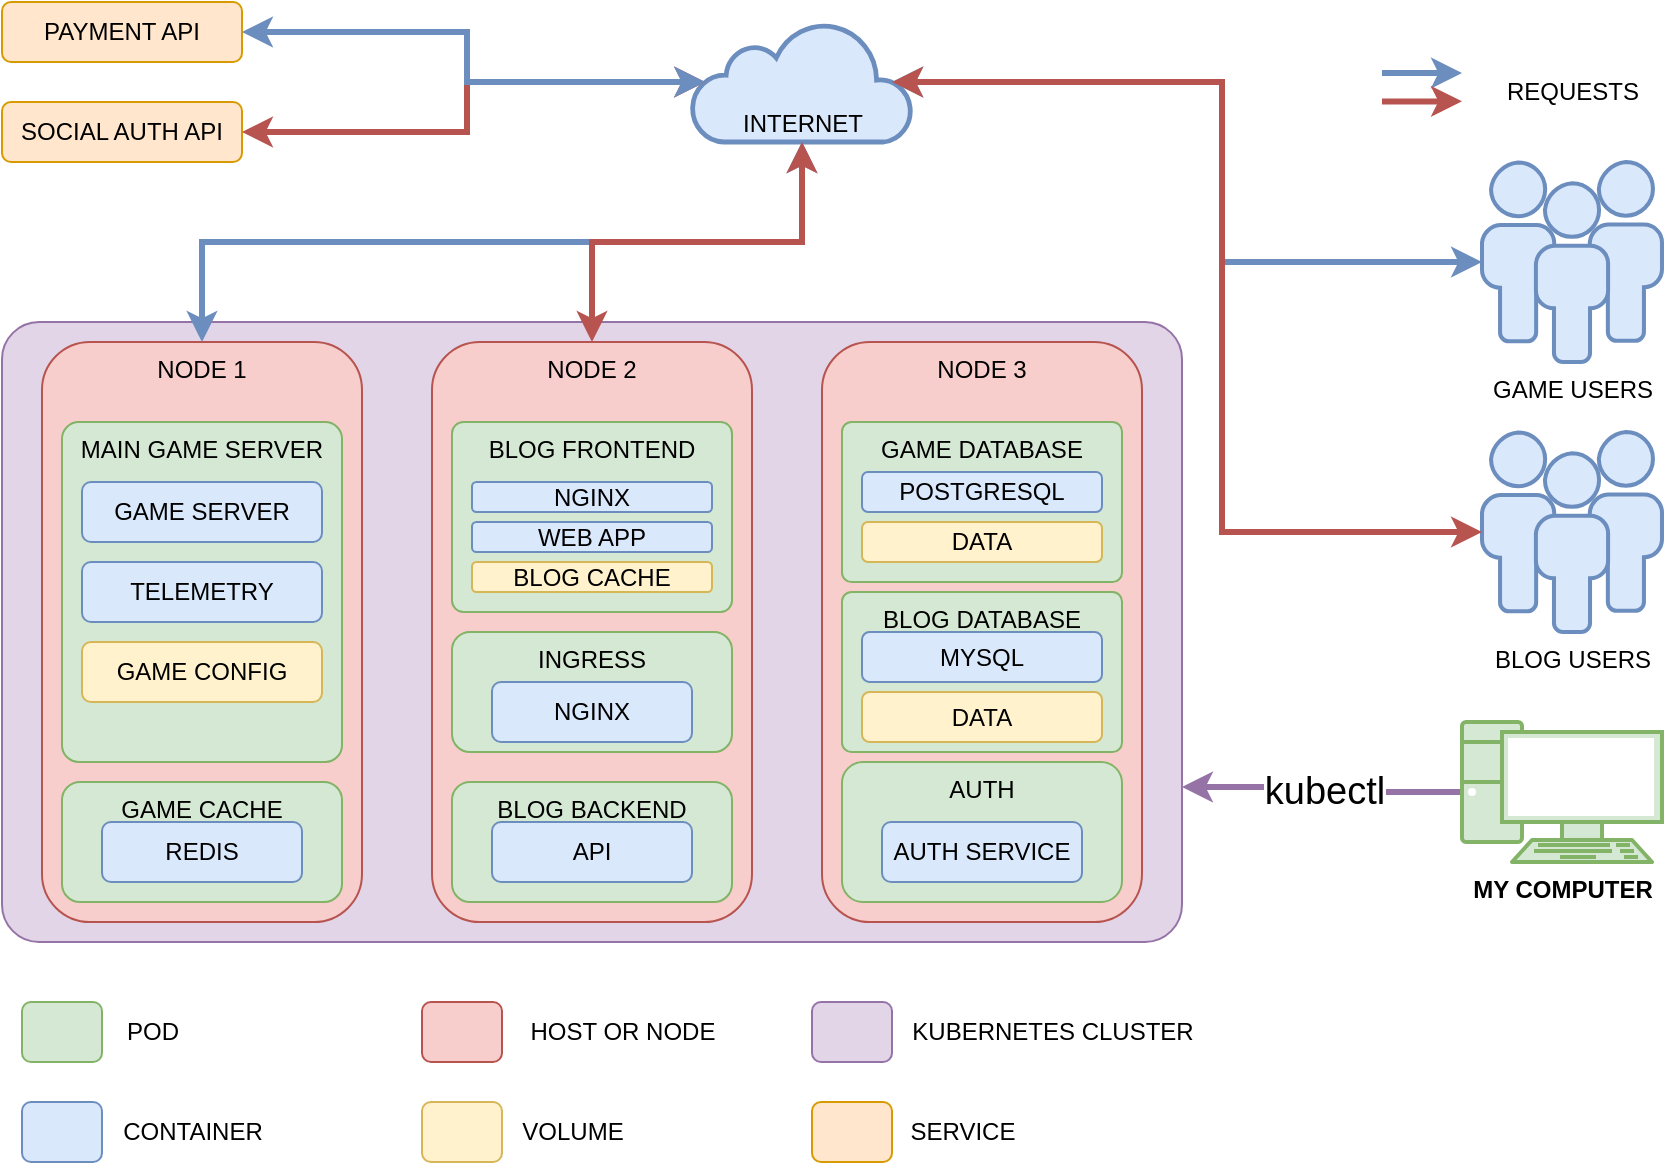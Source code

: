 <mxfile version="26.2.12">
  <diagram name="Page-1" id="EQDfE6toJtNxpD94eAIV">
    <mxGraphModel dx="1614" dy="1027" grid="1" gridSize="10" guides="1" tooltips="1" connect="1" arrows="1" fold="1" page="1" pageScale="1" pageWidth="1100" pageHeight="850" math="0" shadow="0">
      <root>
        <mxCell id="0" />
        <mxCell id="1" parent="0" />
        <mxCell id="q8V2OhWBsWcZvzbLxMOM-3" value="" style="rounded=1;whiteSpace=wrap;html=1;fillColor=#d5e8d4;strokeColor=#82b366;" vertex="1" parent="1">
          <mxGeometry x="140" y="635" width="40" height="30" as="geometry" />
        </mxCell>
        <mxCell id="q8V2OhWBsWcZvzbLxMOM-4" value="POD" style="text;html=1;align=center;verticalAlign=middle;resizable=0;points=[];autosize=1;strokeColor=none;fillColor=none;" vertex="1" parent="1">
          <mxGeometry x="180" y="635" width="50" height="30" as="geometry" />
        </mxCell>
        <mxCell id="q8V2OhWBsWcZvzbLxMOM-5" value="" style="rounded=1;whiteSpace=wrap;html=1;fillColor=#dae8fc;strokeColor=#6c8ebf;" vertex="1" parent="1">
          <mxGeometry x="140" y="685" width="40" height="30" as="geometry" />
        </mxCell>
        <mxCell id="q8V2OhWBsWcZvzbLxMOM-6" value="CONTAINER" style="text;html=1;align=center;verticalAlign=middle;resizable=0;points=[];autosize=1;strokeColor=none;fillColor=none;" vertex="1" parent="1">
          <mxGeometry x="180" y="685" width="90" height="30" as="geometry" />
        </mxCell>
        <mxCell id="q8V2OhWBsWcZvzbLxMOM-8" value="" style="rounded=1;whiteSpace=wrap;html=1;fillColor=#e1d5e7;strokeColor=#9673a6;" vertex="1" parent="1">
          <mxGeometry x="535" y="635" width="40" height="30" as="geometry" />
        </mxCell>
        <mxCell id="q8V2OhWBsWcZvzbLxMOM-9" value="KUBERNETES CLUSTER" style="text;html=1;align=center;verticalAlign=middle;resizable=0;points=[];autosize=1;strokeColor=none;fillColor=none;" vertex="1" parent="1">
          <mxGeometry x="575" y="635" width="160" height="30" as="geometry" />
        </mxCell>
        <mxCell id="q8V2OhWBsWcZvzbLxMOM-10" value="" style="rounded=1;whiteSpace=wrap;html=1;fillColor=#f8cecc;strokeColor=#b85450;" vertex="1" parent="1">
          <mxGeometry x="340" y="635" width="40" height="30" as="geometry" />
        </mxCell>
        <mxCell id="q8V2OhWBsWcZvzbLxMOM-11" value="HOST OR NODE" style="text;html=1;align=center;verticalAlign=middle;resizable=0;points=[];autosize=1;strokeColor=none;fillColor=none;" vertex="1" parent="1">
          <mxGeometry x="380" y="635" width="120" height="30" as="geometry" />
        </mxCell>
        <mxCell id="q8V2OhWBsWcZvzbLxMOM-16" value="" style="rounded=1;whiteSpace=wrap;html=1;fillColor=#fff2cc;strokeColor=#d6b656;" vertex="1" parent="1">
          <mxGeometry x="340" y="685" width="40" height="30" as="geometry" />
        </mxCell>
        <mxCell id="q8V2OhWBsWcZvzbLxMOM-17" value="VOLUME" style="text;html=1;align=center;verticalAlign=middle;resizable=0;points=[];autosize=1;strokeColor=none;fillColor=none;" vertex="1" parent="1">
          <mxGeometry x="380" y="685" width="70" height="30" as="geometry" />
        </mxCell>
        <mxCell id="q8V2OhWBsWcZvzbLxMOM-22" value="" style="rounded=1;whiteSpace=wrap;html=1;fillColor=#e1d5e7;strokeColor=#9673a6;arcSize=6;verticalAlign=top;" vertex="1" parent="1">
          <mxGeometry x="130" y="295" width="590" height="310" as="geometry" />
        </mxCell>
        <mxCell id="q8V2OhWBsWcZvzbLxMOM-24" value="NODE 1" style="rounded=1;whiteSpace=wrap;html=1;fillColor=#f8cecc;strokeColor=#b85450;verticalAlign=top;" vertex="1" parent="1">
          <mxGeometry x="150" y="305" width="160" height="290" as="geometry" />
        </mxCell>
        <mxCell id="q8V2OhWBsWcZvzbLxMOM-25" value="NODE 2" style="rounded=1;whiteSpace=wrap;html=1;fillColor=#f8cecc;strokeColor=#b85450;verticalAlign=top;" vertex="1" parent="1">
          <mxGeometry x="345" y="305" width="160" height="290" as="geometry" />
        </mxCell>
        <mxCell id="q8V2OhWBsWcZvzbLxMOM-26" value="NODE 3" style="rounded=1;whiteSpace=wrap;html=1;fillColor=#f8cecc;strokeColor=#b85450;verticalAlign=top;" vertex="1" parent="1">
          <mxGeometry x="540" y="305" width="160" height="290" as="geometry" />
        </mxCell>
        <mxCell id="q8V2OhWBsWcZvzbLxMOM-27" value="MAIN GAME SERVER" style="rounded=1;whiteSpace=wrap;html=1;fillColor=#d5e8d4;strokeColor=#82b366;verticalAlign=top;arcSize=6;" vertex="1" parent="1">
          <mxGeometry x="160" y="345" width="140" height="170" as="geometry" />
        </mxCell>
        <mxCell id="q8V2OhWBsWcZvzbLxMOM-28" value="GAME CACHE" style="rounded=1;whiteSpace=wrap;html=1;fillColor=#d5e8d4;strokeColor=#82b366;verticalAlign=top;" vertex="1" parent="1">
          <mxGeometry x="160" y="525" width="140" height="60" as="geometry" />
        </mxCell>
        <mxCell id="q8V2OhWBsWcZvzbLxMOM-29" value="GAME SERVER" style="rounded=1;whiteSpace=wrap;html=1;fillColor=#dae8fc;strokeColor=#6c8ebf;" vertex="1" parent="1">
          <mxGeometry x="170" y="375" width="120" height="30" as="geometry" />
        </mxCell>
        <mxCell id="q8V2OhWBsWcZvzbLxMOM-30" value="TELEMETRY" style="rounded=1;whiteSpace=wrap;html=1;fillColor=#dae8fc;strokeColor=#6c8ebf;" vertex="1" parent="1">
          <mxGeometry x="170" y="415" width="120" height="30" as="geometry" />
        </mxCell>
        <mxCell id="q8V2OhWBsWcZvzbLxMOM-31" value="GAME CONFIG" style="rounded=1;whiteSpace=wrap;html=1;fillColor=#fff2cc;strokeColor=#d6b656;" vertex="1" parent="1">
          <mxGeometry x="170" y="455" width="120" height="30" as="geometry" />
        </mxCell>
        <mxCell id="q8V2OhWBsWcZvzbLxMOM-32" value="REDIS" style="rounded=1;whiteSpace=wrap;html=1;fillColor=#dae8fc;strokeColor=#6c8ebf;" vertex="1" parent="1">
          <mxGeometry x="180" y="545" width="100" height="30" as="geometry" />
        </mxCell>
        <mxCell id="q8V2OhWBsWcZvzbLxMOM-33" value="BLOG FRONTEND" style="rounded=1;whiteSpace=wrap;html=1;fillColor=#d5e8d4;strokeColor=#82b366;verticalAlign=top;arcSize=6;" vertex="1" parent="1">
          <mxGeometry x="355" y="345" width="140" height="95" as="geometry" />
        </mxCell>
        <mxCell id="q8V2OhWBsWcZvzbLxMOM-34" value="NGINX" style="rounded=1;whiteSpace=wrap;html=1;fillColor=#dae8fc;strokeColor=#6c8ebf;" vertex="1" parent="1">
          <mxGeometry x="365" y="375" width="120" height="15" as="geometry" />
        </mxCell>
        <mxCell id="q8V2OhWBsWcZvzbLxMOM-35" value="WEB APP" style="rounded=1;whiteSpace=wrap;html=1;fillColor=#dae8fc;strokeColor=#6c8ebf;" vertex="1" parent="1">
          <mxGeometry x="365" y="395" width="120" height="15" as="geometry" />
        </mxCell>
        <mxCell id="q8V2OhWBsWcZvzbLxMOM-36" value="BLOG CACHE" style="rounded=1;whiteSpace=wrap;html=1;fillColor=#fff2cc;strokeColor=#d6b656;" vertex="1" parent="1">
          <mxGeometry x="365" y="415" width="120" height="15" as="geometry" />
        </mxCell>
        <mxCell id="q8V2OhWBsWcZvzbLxMOM-37" value="BLOG BACKEND" style="rounded=1;whiteSpace=wrap;html=1;fillColor=#d5e8d4;strokeColor=#82b366;verticalAlign=top;" vertex="1" parent="1">
          <mxGeometry x="355" y="525" width="140" height="60" as="geometry" />
        </mxCell>
        <mxCell id="q8V2OhWBsWcZvzbLxMOM-38" value="API" style="rounded=1;whiteSpace=wrap;html=1;fillColor=#dae8fc;strokeColor=#6c8ebf;" vertex="1" parent="1">
          <mxGeometry x="375" y="545" width="100" height="30" as="geometry" />
        </mxCell>
        <mxCell id="q8V2OhWBsWcZvzbLxMOM-39" value="GAME DATABASE" style="rounded=1;whiteSpace=wrap;html=1;fillColor=#d5e8d4;strokeColor=#82b366;verticalAlign=top;arcSize=6;" vertex="1" parent="1">
          <mxGeometry x="550" y="345" width="140" height="80" as="geometry" />
        </mxCell>
        <mxCell id="q8V2OhWBsWcZvzbLxMOM-40" value="POSTGRESQL" style="rounded=1;whiteSpace=wrap;html=1;fillColor=#dae8fc;strokeColor=#6c8ebf;" vertex="1" parent="1">
          <mxGeometry x="560" y="370" width="120" height="20" as="geometry" />
        </mxCell>
        <mxCell id="q8V2OhWBsWcZvzbLxMOM-41" value="DATA" style="rounded=1;whiteSpace=wrap;html=1;fillColor=#fff2cc;strokeColor=#d6b656;" vertex="1" parent="1">
          <mxGeometry x="560" y="395" width="120" height="20" as="geometry" />
        </mxCell>
        <mxCell id="q8V2OhWBsWcZvzbLxMOM-42" value="BLOG DATABASE" style="rounded=1;whiteSpace=wrap;html=1;fillColor=#d5e8d4;strokeColor=#82b366;verticalAlign=top;arcSize=6;" vertex="1" parent="1">
          <mxGeometry x="550" y="430" width="140" height="80" as="geometry" />
        </mxCell>
        <mxCell id="q8V2OhWBsWcZvzbLxMOM-43" value="DATA" style="rounded=1;whiteSpace=wrap;html=1;fillColor=#fff2cc;strokeColor=#d6b656;" vertex="1" parent="1">
          <mxGeometry x="560" y="480" width="120" height="25" as="geometry" />
        </mxCell>
        <mxCell id="q8V2OhWBsWcZvzbLxMOM-44" value="MYSQL" style="rounded=1;whiteSpace=wrap;html=1;fillColor=#dae8fc;strokeColor=#6c8ebf;" vertex="1" parent="1">
          <mxGeometry x="560" y="450" width="120" height="25" as="geometry" />
        </mxCell>
        <mxCell id="q8V2OhWBsWcZvzbLxMOM-45" value="AUTH" style="rounded=1;whiteSpace=wrap;html=1;fillColor=#d5e8d4;strokeColor=#82b366;verticalAlign=top;" vertex="1" parent="1">
          <mxGeometry x="550" y="515" width="140" height="70" as="geometry" />
        </mxCell>
        <mxCell id="q8V2OhWBsWcZvzbLxMOM-46" value="AUTH SERVICE" style="rounded=1;whiteSpace=wrap;html=1;fillColor=#dae8fc;strokeColor=#6c8ebf;" vertex="1" parent="1">
          <mxGeometry x="570" y="545" width="100" height="30" as="geometry" />
        </mxCell>
        <mxCell id="q8V2OhWBsWcZvzbLxMOM-49" value="" style="rounded=1;whiteSpace=wrap;html=1;fillColor=#ffe6cc;strokeColor=#d79b00;" vertex="1" parent="1">
          <mxGeometry x="535" y="685" width="40" height="30" as="geometry" />
        </mxCell>
        <mxCell id="q8V2OhWBsWcZvzbLxMOM-50" value="SERVICE" style="text;html=1;align=center;verticalAlign=middle;resizable=0;points=[];autosize=1;strokeColor=none;fillColor=none;" vertex="1" parent="1">
          <mxGeometry x="570" y="685" width="80" height="30" as="geometry" />
        </mxCell>
        <mxCell id="q8V2OhWBsWcZvzbLxMOM-51" value="PAYMENT API" style="rounded=1;whiteSpace=wrap;html=1;fillColor=#ffe6cc;strokeColor=#d79b00;" vertex="1" parent="1">
          <mxGeometry x="130" y="135" width="120" height="30" as="geometry" />
        </mxCell>
        <mxCell id="q8V2OhWBsWcZvzbLxMOM-52" value="INTERNET" style="html=1;outlineConnect=0;fillColor=#dae8fc;strokeColor=#6c8ebf;gradientDirection=north;strokeWidth=2;shape=mxgraph.networks.cloud;verticalAlign=bottom;" vertex="1" parent="1">
          <mxGeometry x="475" y="145" width="110" height="60" as="geometry" />
        </mxCell>
        <mxCell id="q8V2OhWBsWcZvzbLxMOM-56" style="edgeStyle=orthogonalEdgeStyle;rounded=0;orthogonalLoop=1;jettySize=auto;html=1;exitX=0;exitY=0.5;exitDx=0;exitDy=0;exitPerimeter=0;entryX=1;entryY=0.75;entryDx=0;entryDy=0;strokeWidth=3;fillColor=#e1d5e7;strokeColor=#9673a6;" edge="1" parent="1" source="q8V2OhWBsWcZvzbLxMOM-55" target="q8V2OhWBsWcZvzbLxMOM-22">
          <mxGeometry relative="1" as="geometry" />
        </mxCell>
        <mxCell id="q8V2OhWBsWcZvzbLxMOM-57" value="kubectl" style="edgeLabel;html=1;align=center;verticalAlign=middle;resizable=0;points=[];fontSize=19;" vertex="1" connectable="0" parent="q8V2OhWBsWcZvzbLxMOM-56">
          <mxGeometry x="-0.016" y="-1" relative="1" as="geometry">
            <mxPoint as="offset" />
          </mxGeometry>
        </mxCell>
        <mxCell id="q8V2OhWBsWcZvzbLxMOM-55" value="&lt;b&gt;MY COMPUTER&lt;/b&gt;" style="verticalAlign=top;verticalLabelPosition=bottom;labelPosition=center;align=center;html=1;outlineConnect=0;fillColor=#d5e8d4;strokeColor=#82b366;gradientDirection=north;strokeWidth=2;shape=mxgraph.networks.pc;" vertex="1" parent="1">
          <mxGeometry x="860" y="495" width="100" height="70" as="geometry" />
        </mxCell>
        <mxCell id="q8V2OhWBsWcZvzbLxMOM-59" value="SOCIAL AUTH API" style="rounded=1;whiteSpace=wrap;html=1;fillColor=#ffe6cc;strokeColor=#d79b00;" vertex="1" parent="1">
          <mxGeometry x="130" y="185" width="120" height="30" as="geometry" />
        </mxCell>
        <mxCell id="q8V2OhWBsWcZvzbLxMOM-62" value="GAME USERS" style="verticalAlign=top;verticalLabelPosition=bottom;labelPosition=center;align=center;html=1;outlineConnect=0;gradientDirection=north;strokeWidth=2;shape=mxgraph.networks.users;fillColor=#dae8fc;strokeColor=#6c8ebf;" vertex="1" parent="1">
          <mxGeometry x="870" y="215" width="90" height="100" as="geometry" />
        </mxCell>
        <mxCell id="q8V2OhWBsWcZvzbLxMOM-63" value="BLOG USERS" style="verticalAlign=top;verticalLabelPosition=bottom;labelPosition=center;align=center;html=1;outlineConnect=0;gradientDirection=north;strokeWidth=2;shape=mxgraph.networks.users;fillColor=#dae8fc;strokeColor=#6c8ebf;" vertex="1" parent="1">
          <mxGeometry x="870" y="350" width="90" height="100" as="geometry" />
        </mxCell>
        <mxCell id="q8V2OhWBsWcZvzbLxMOM-64" style="edgeStyle=orthogonalEdgeStyle;rounded=0;orthogonalLoop=1;jettySize=auto;html=1;exitX=0.5;exitY=0;exitDx=0;exitDy=0;entryX=0.5;entryY=1;entryDx=0;entryDy=0;entryPerimeter=0;fillColor=#dae8fc;strokeColor=#6c8ebf;strokeWidth=3;startArrow=classic;startFill=1;" edge="1" parent="1" source="q8V2OhWBsWcZvzbLxMOM-24" target="q8V2OhWBsWcZvzbLxMOM-52">
          <mxGeometry relative="1" as="geometry" />
        </mxCell>
        <mxCell id="q8V2OhWBsWcZvzbLxMOM-65" style="edgeStyle=orthogonalEdgeStyle;rounded=0;orthogonalLoop=1;jettySize=auto;html=1;exitX=0.5;exitY=0;exitDx=0;exitDy=0;entryX=0.5;entryY=1;entryDx=0;entryDy=0;entryPerimeter=0;fillColor=#f8cecc;strokeColor=#b85450;strokeWidth=3;startArrow=classic;startFill=1;" edge="1" parent="1" source="q8V2OhWBsWcZvzbLxMOM-25" target="q8V2OhWBsWcZvzbLxMOM-52">
          <mxGeometry relative="1" as="geometry" />
        </mxCell>
        <mxCell id="q8V2OhWBsWcZvzbLxMOM-66" style="edgeStyle=orthogonalEdgeStyle;rounded=0;orthogonalLoop=1;jettySize=auto;html=1;exitX=1;exitY=0.5;exitDx=0;exitDy=0;entryX=0.06;entryY=0.5;entryDx=0;entryDy=0;entryPerimeter=0;fillColor=#f8cecc;strokeColor=#b85450;strokeWidth=3;startArrow=classic;startFill=1;" edge="1" parent="1" source="q8V2OhWBsWcZvzbLxMOM-59" target="q8V2OhWBsWcZvzbLxMOM-52">
          <mxGeometry relative="1" as="geometry" />
        </mxCell>
        <mxCell id="q8V2OhWBsWcZvzbLxMOM-67" style="edgeStyle=orthogonalEdgeStyle;rounded=0;orthogonalLoop=1;jettySize=auto;html=1;exitX=1;exitY=0.5;exitDx=0;exitDy=0;entryX=0.06;entryY=0.5;entryDx=0;entryDy=0;entryPerimeter=0;fillColor=#dae8fc;strokeColor=#6c8ebf;strokeWidth=3;startArrow=classic;startFill=1;" edge="1" parent="1" source="q8V2OhWBsWcZvzbLxMOM-51" target="q8V2OhWBsWcZvzbLxMOM-52">
          <mxGeometry relative="1" as="geometry" />
        </mxCell>
        <mxCell id="q8V2OhWBsWcZvzbLxMOM-68" style="edgeStyle=orthogonalEdgeStyle;rounded=0;orthogonalLoop=1;jettySize=auto;html=1;exitX=0;exitY=0.5;exitDx=0;exitDy=0;exitPerimeter=0;entryX=0.91;entryY=0.5;entryDx=0;entryDy=0;entryPerimeter=0;fillColor=#dae8fc;strokeColor=#6c8ebf;strokeWidth=3;startArrow=classic;startFill=1;" edge="1" parent="1" source="q8V2OhWBsWcZvzbLxMOM-62" target="q8V2OhWBsWcZvzbLxMOM-52">
          <mxGeometry relative="1" as="geometry">
            <Array as="points">
              <mxPoint x="740" y="265" />
              <mxPoint x="740" y="175" />
            </Array>
          </mxGeometry>
        </mxCell>
        <mxCell id="q8V2OhWBsWcZvzbLxMOM-69" style="edgeStyle=orthogonalEdgeStyle;rounded=0;orthogonalLoop=1;jettySize=auto;html=1;exitX=0;exitY=0.5;exitDx=0;exitDy=0;exitPerimeter=0;entryX=0.91;entryY=0.5;entryDx=0;entryDy=0;entryPerimeter=0;fillColor=#f8cecc;strokeColor=#b85450;strokeWidth=3;startArrow=classic;startFill=1;" edge="1" parent="1" source="q8V2OhWBsWcZvzbLxMOM-63" target="q8V2OhWBsWcZvzbLxMOM-52">
          <mxGeometry relative="1" as="geometry">
            <Array as="points">
              <mxPoint x="740" y="400" />
              <mxPoint x="740" y="175" />
            </Array>
          </mxGeometry>
        </mxCell>
        <mxCell id="q8V2OhWBsWcZvzbLxMOM-70" value="" style="endArrow=classic;html=1;rounded=0;strokeWidth=3;fillColor=#dae8fc;strokeColor=#6c8ebf;entryX=0.5;entryY=1;entryDx=0;entryDy=0;" edge="1" parent="1">
          <mxGeometry width="50" height="50" relative="1" as="geometry">
            <mxPoint x="820" y="170.5" as="sourcePoint" />
            <mxPoint x="860" y="170.5" as="targetPoint" />
          </mxGeometry>
        </mxCell>
        <mxCell id="q8V2OhWBsWcZvzbLxMOM-71" value="" style="endArrow=classic;html=1;rounded=0;strokeWidth=3;fillColor=#f8cecc;strokeColor=#b85450;" edge="1" parent="1">
          <mxGeometry width="50" height="50" relative="1" as="geometry">
            <mxPoint x="820" y="184.75" as="sourcePoint" />
            <mxPoint x="860" y="184.67" as="targetPoint" />
          </mxGeometry>
        </mxCell>
        <mxCell id="q8V2OhWBsWcZvzbLxMOM-72" value="REQUESTS" style="text;html=1;align=center;verticalAlign=middle;resizable=0;points=[];autosize=1;strokeColor=none;fillColor=none;" vertex="1" parent="1">
          <mxGeometry x="870" y="165" width="90" height="30" as="geometry" />
        </mxCell>
        <mxCell id="q8V2OhWBsWcZvzbLxMOM-73" value="&amp;nbsp;" style="text;whiteSpace=wrap;html=1;" vertex="1" parent="1">
          <mxGeometry x="780" y="560" width="40" height="40" as="geometry" />
        </mxCell>
        <mxCell id="q8V2OhWBsWcZvzbLxMOM-74" value="INGRESS" style="rounded=1;whiteSpace=wrap;html=1;fillColor=#d5e8d4;strokeColor=#82b366;verticalAlign=top;" vertex="1" parent="1">
          <mxGeometry x="355" y="450" width="140" height="60" as="geometry" />
        </mxCell>
        <mxCell id="q8V2OhWBsWcZvzbLxMOM-75" value="NGINX" style="rounded=1;whiteSpace=wrap;html=1;fillColor=#dae8fc;strokeColor=#6c8ebf;" vertex="1" parent="1">
          <mxGeometry x="375" y="475" width="100" height="30" as="geometry" />
        </mxCell>
        <mxCell id="q8V2OhWBsWcZvzbLxMOM-78" value="&amp;nbsp;" style="text;whiteSpace=wrap;html=1;" vertex="1" parent="1">
          <mxGeometry x="720" y="620" width="40" height="40" as="geometry" />
        </mxCell>
      </root>
    </mxGraphModel>
  </diagram>
</mxfile>
